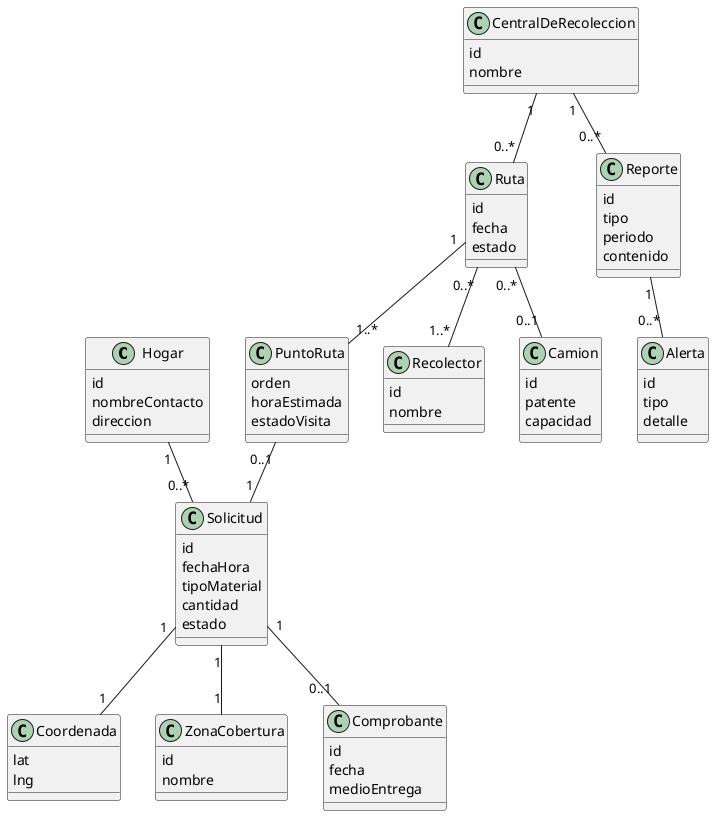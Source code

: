 @startuml
skinparam classAttributeIconSize 0

class Hogar {
  id
  nombreContacto
  direccion
}
class Solicitud {
  id
  fechaHora
  tipoMaterial
  cantidad
  estado
}
class Coordenada {
  lat
  lng
}
class ZonaCobertura {
  id
  nombre
}
class CentralDeRecoleccion {
  id
  nombre
}
class Ruta {
  id
  fecha
  estado
}
class PuntoRuta {
  orden
  horaEstimada
  estadoVisita
}
class Recolector {
  id
  nombre
}
class Camion {
  id
  patente
  capacidad
}
class Comprobante {
  id
  fecha
  medioEntrega
}
class Reporte {
  id
  tipo
  periodo
  contenido
}
class Alerta {
  id
  tipo
  detalle
}

Hogar "1" -- "0..*" Solicitud
Solicitud "1" -- "1" Coordenada
Solicitud "1" -- "1" ZonaCobertura

CentralDeRecoleccion "1" -- "0..*" Ruta
Ruta "0..*" -- "0..1" Camion

Ruta "0..*" -- "1..*" Recolector

Ruta "1" -- "1..*" PuntoRuta

PuntoRuta "0..1" -- "1" Solicitud

Solicitud "1" -- "0..1" Comprobante

CentralDeRecoleccion "1" -- "0..*" Reporte
Reporte "1" -- "0..*" Alerta

@enduml
